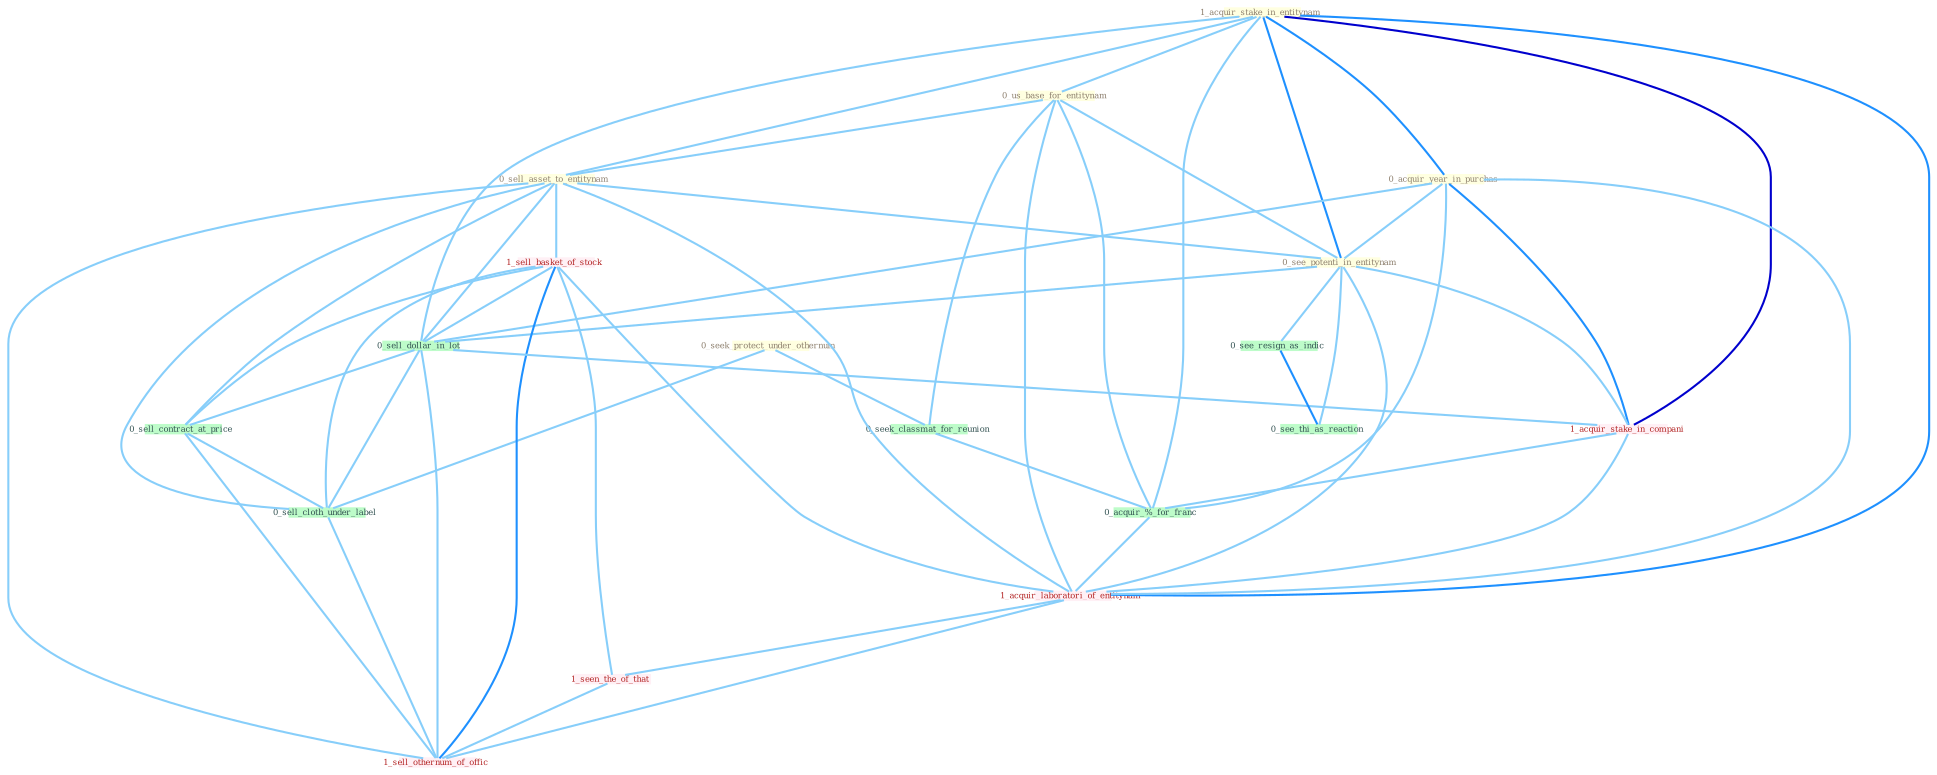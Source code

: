 Graph G{ 
    node
    [shape=polygon,style=filled,width=.5,height=.06,color="#BDFCC9",fixedsize=true,fontsize=4,
    fontcolor="#2f4f4f"];
    {node
    [color="#ffffe0", fontcolor="#8b7d6b"] "0_seek_protect_under_othernum " "1_acquir_stake_in_entitynam " "0_acquir_year_in_purchas " "0_us_base_for_entitynam " "0_sell_asset_to_entitynam " "0_see_potenti_in_entitynam "}
{node [color="#fff0f5", fontcolor="#b22222"] "1_sell_basket_of_stock " "1_acquir_stake_in_compani " "1_acquir_laboratori_of_entitynam " "1_seen_the_of_that " "1_sell_othernum_of_offic "}
edge [color="#B0E2FF"];

	"0_seek_protect_under_othernum " -- "0_seek_classmat_for_reunion " [w="1", color="#87cefa" ];
	"0_seek_protect_under_othernum " -- "0_sell_cloth_under_label " [w="1", color="#87cefa" ];
	"1_acquir_stake_in_entitynam " -- "0_acquir_year_in_purchas " [w="2", color="#1e90ff" , len=0.8];
	"1_acquir_stake_in_entitynam " -- "0_us_base_for_entitynam " [w="1", color="#87cefa" ];
	"1_acquir_stake_in_entitynam " -- "0_sell_asset_to_entitynam " [w="1", color="#87cefa" ];
	"1_acquir_stake_in_entitynam " -- "0_see_potenti_in_entitynam " [w="2", color="#1e90ff" , len=0.8];
	"1_acquir_stake_in_entitynam " -- "0_sell_dollar_in_lot " [w="1", color="#87cefa" ];
	"1_acquir_stake_in_entitynam " -- "1_acquir_stake_in_compani " [w="3", color="#0000cd" , len=0.6];
	"1_acquir_stake_in_entitynam " -- "0_acquir_%_for_franc " [w="1", color="#87cefa" ];
	"1_acquir_stake_in_entitynam " -- "1_acquir_laboratori_of_entitynam " [w="2", color="#1e90ff" , len=0.8];
	"0_acquir_year_in_purchas " -- "0_see_potenti_in_entitynam " [w="1", color="#87cefa" ];
	"0_acquir_year_in_purchas " -- "0_sell_dollar_in_lot " [w="1", color="#87cefa" ];
	"0_acquir_year_in_purchas " -- "1_acquir_stake_in_compani " [w="2", color="#1e90ff" , len=0.8];
	"0_acquir_year_in_purchas " -- "0_acquir_%_for_franc " [w="1", color="#87cefa" ];
	"0_acquir_year_in_purchas " -- "1_acquir_laboratori_of_entitynam " [w="1", color="#87cefa" ];
	"0_us_base_for_entitynam " -- "0_sell_asset_to_entitynam " [w="1", color="#87cefa" ];
	"0_us_base_for_entitynam " -- "0_see_potenti_in_entitynam " [w="1", color="#87cefa" ];
	"0_us_base_for_entitynam " -- "0_seek_classmat_for_reunion " [w="1", color="#87cefa" ];
	"0_us_base_for_entitynam " -- "0_acquir_%_for_franc " [w="1", color="#87cefa" ];
	"0_us_base_for_entitynam " -- "1_acquir_laboratori_of_entitynam " [w="1", color="#87cefa" ];
	"0_sell_asset_to_entitynam " -- "0_see_potenti_in_entitynam " [w="1", color="#87cefa" ];
	"0_sell_asset_to_entitynam " -- "1_sell_basket_of_stock " [w="1", color="#87cefa" ];
	"0_sell_asset_to_entitynam " -- "0_sell_dollar_in_lot " [w="1", color="#87cefa" ];
	"0_sell_asset_to_entitynam " -- "0_sell_contract_at_price " [w="1", color="#87cefa" ];
	"0_sell_asset_to_entitynam " -- "1_acquir_laboratori_of_entitynam " [w="1", color="#87cefa" ];
	"0_sell_asset_to_entitynam " -- "0_sell_cloth_under_label " [w="1", color="#87cefa" ];
	"0_sell_asset_to_entitynam " -- "1_sell_othernum_of_offic " [w="1", color="#87cefa" ];
	"0_see_potenti_in_entitynam " -- "0_sell_dollar_in_lot " [w="1", color="#87cefa" ];
	"0_see_potenti_in_entitynam " -- "0_see_resign_as_indic " [w="1", color="#87cefa" ];
	"0_see_potenti_in_entitynam " -- "1_acquir_stake_in_compani " [w="1", color="#87cefa" ];
	"0_see_potenti_in_entitynam " -- "1_acquir_laboratori_of_entitynam " [w="1", color="#87cefa" ];
	"0_see_potenti_in_entitynam " -- "0_see_thi_as_reaction " [w="1", color="#87cefa" ];
	"0_seek_classmat_for_reunion " -- "0_acquir_%_for_franc " [w="1", color="#87cefa" ];
	"1_sell_basket_of_stock " -- "0_sell_dollar_in_lot " [w="1", color="#87cefa" ];
	"1_sell_basket_of_stock " -- "0_sell_contract_at_price " [w="1", color="#87cefa" ];
	"1_sell_basket_of_stock " -- "1_acquir_laboratori_of_entitynam " [w="1", color="#87cefa" ];
	"1_sell_basket_of_stock " -- "0_sell_cloth_under_label " [w="1", color="#87cefa" ];
	"1_sell_basket_of_stock " -- "1_seen_the_of_that " [w="1", color="#87cefa" ];
	"1_sell_basket_of_stock " -- "1_sell_othernum_of_offic " [w="2", color="#1e90ff" , len=0.8];
	"0_sell_dollar_in_lot " -- "1_acquir_stake_in_compani " [w="1", color="#87cefa" ];
	"0_sell_dollar_in_lot " -- "0_sell_contract_at_price " [w="1", color="#87cefa" ];
	"0_sell_dollar_in_lot " -- "0_sell_cloth_under_label " [w="1", color="#87cefa" ];
	"0_sell_dollar_in_lot " -- "1_sell_othernum_of_offic " [w="1", color="#87cefa" ];
	"0_see_resign_as_indic " -- "0_see_thi_as_reaction " [w="2", color="#1e90ff" , len=0.8];
	"1_acquir_stake_in_compani " -- "0_acquir_%_for_franc " [w="1", color="#87cefa" ];
	"1_acquir_stake_in_compani " -- "1_acquir_laboratori_of_entitynam " [w="1", color="#87cefa" ];
	"0_acquir_%_for_franc " -- "1_acquir_laboratori_of_entitynam " [w="1", color="#87cefa" ];
	"0_sell_contract_at_price " -- "0_sell_cloth_under_label " [w="1", color="#87cefa" ];
	"0_sell_contract_at_price " -- "1_sell_othernum_of_offic " [w="1", color="#87cefa" ];
	"1_acquir_laboratori_of_entitynam " -- "1_seen_the_of_that " [w="1", color="#87cefa" ];
	"1_acquir_laboratori_of_entitynam " -- "1_sell_othernum_of_offic " [w="1", color="#87cefa" ];
	"0_sell_cloth_under_label " -- "1_sell_othernum_of_offic " [w="1", color="#87cefa" ];
	"1_seen_the_of_that " -- "1_sell_othernum_of_offic " [w="1", color="#87cefa" ];
}